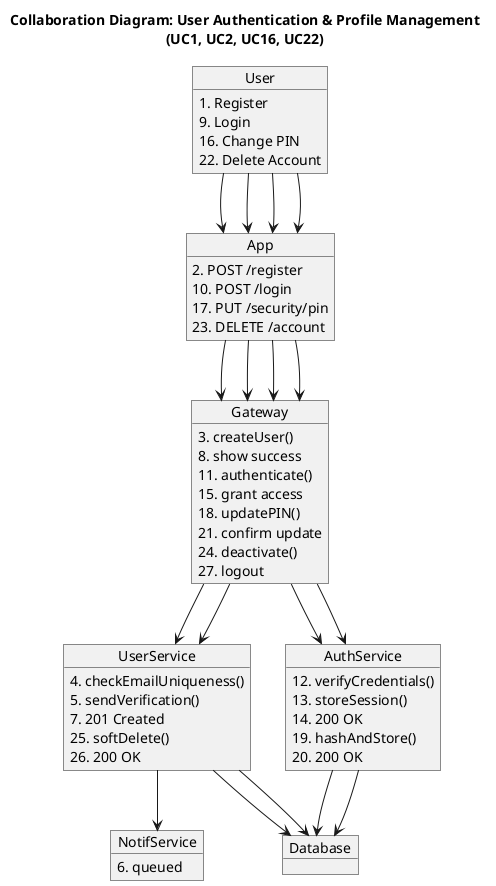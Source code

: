 @startuml CollaborationDiagram_Auth

title "Collaboration Diagram: User Authentication & Profile Management\n(UC1, UC2, UC16, UC22)"

' Define objects (participants)
object User
object App
object Gateway
object UserService
object AuthService
object NotifService
object Database

' UC1 - Register
User : 1. Register
User --> App
App : 2. POST /register
App --> Gateway
Gateway : 3. createUser()
Gateway --> UserService
UserService : 4. checkEmailUniqueness()
UserService --> Database
UserService : 5. sendVerification()
UserService --> NotifService
NotifService : 6. queued
UserService : 7. 201 Created
Gateway : 8. show success

' UC2 - Login
User : 9. Login
User --> App
App : 10. POST /login
App --> Gateway
Gateway : 11. authenticate()
Gateway --> AuthService
AuthService : 12. verifyCredentials()
AuthService : 13. storeSession()
AuthService --> Database
AuthService : 14. 200 OK
Gateway : 15. grant access

' UC16 - Change PIN
User : 16. Change PIN
User --> App
App : 17. PUT /security/pin
App --> Gateway
Gateway : 18. updatePIN()
Gateway --> AuthService
AuthService : 19. hashAndStore()
AuthService --> Database
AuthService : 20. 200 OK
Gateway : 21. confirm update

' UC22 - Delete Account
User : 22. Delete Account
User --> App
App : 23. DELETE /account
App --> Gateway
Gateway : 24. deactivate()
Gateway --> UserService
UserService : 25. softDelete()
UserService --> Database
UserService : 26. 200 OK
Gateway : 27. logout

@enduml
